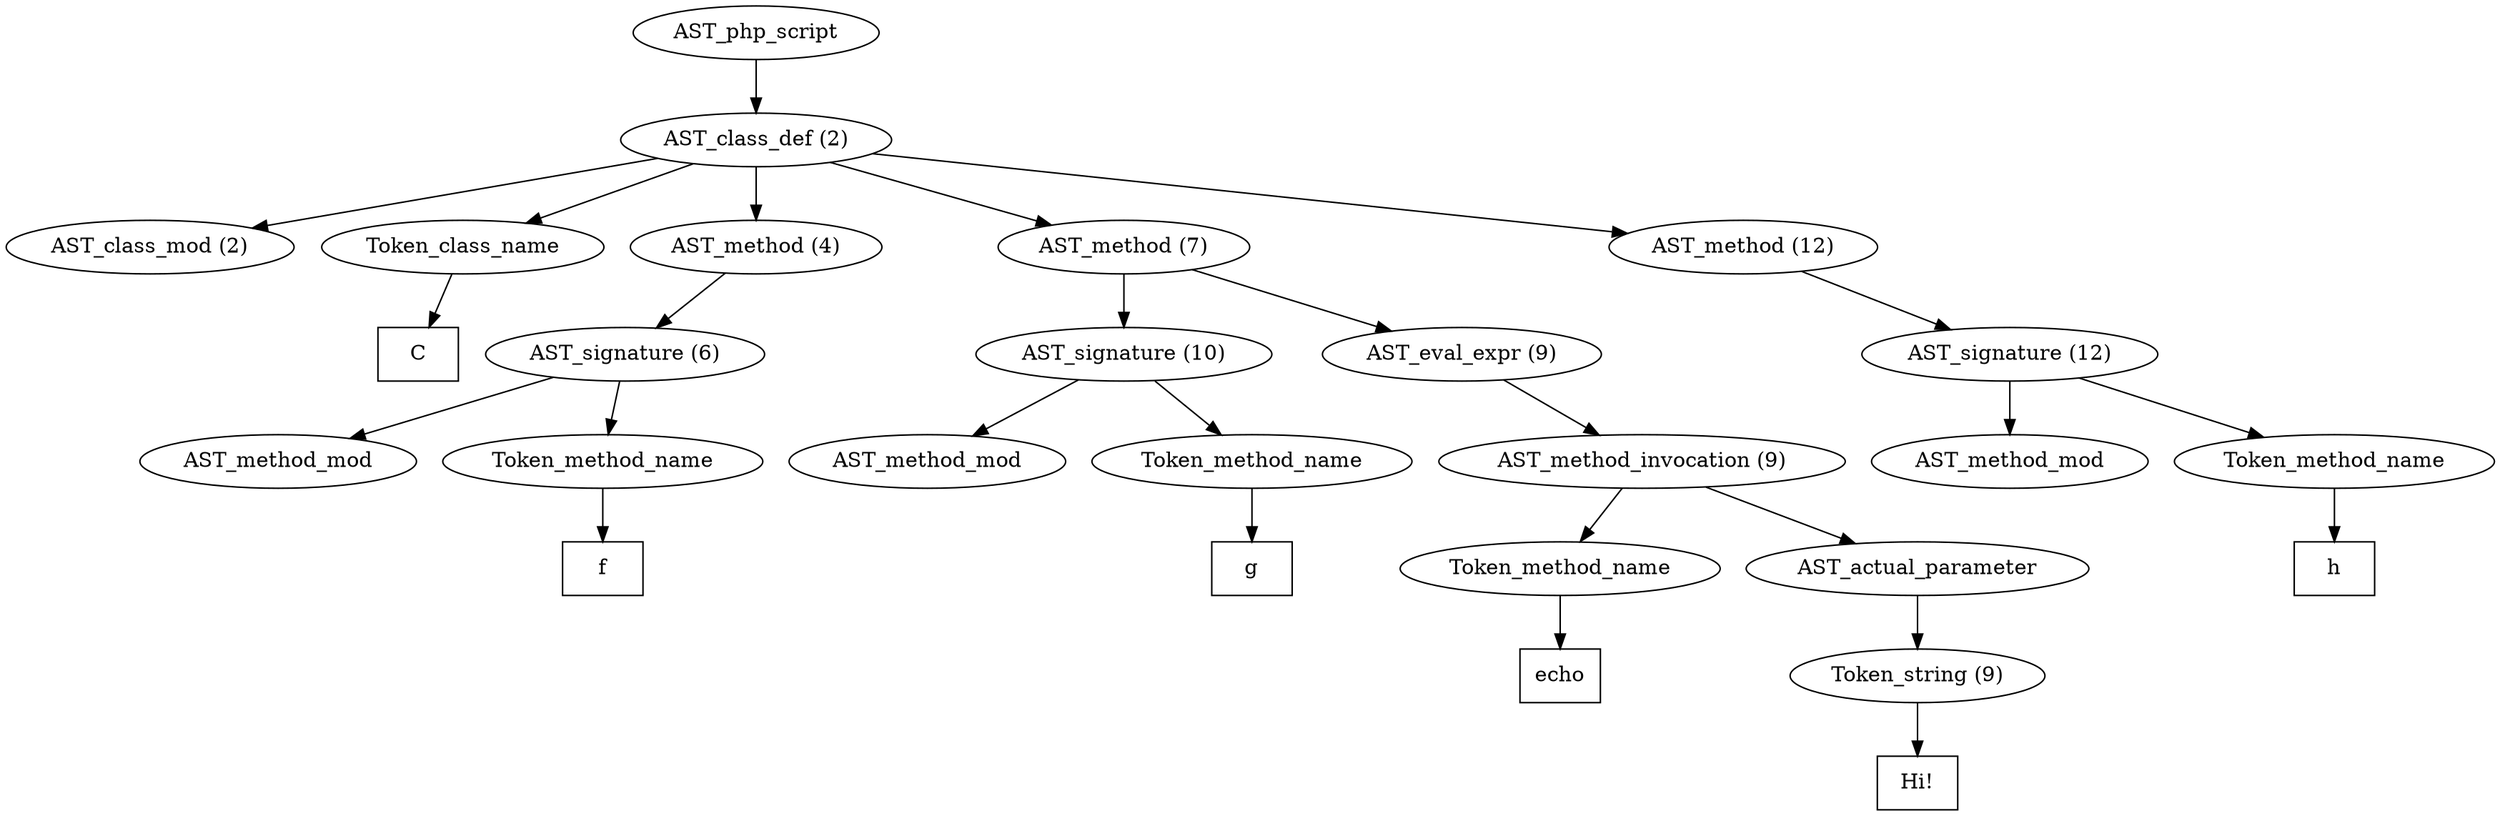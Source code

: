 /*
 * AST in dot format generated by phc -- the PHP compiler
 */

digraph AST {
node_0 [label="AST_php_script"];
node_1 [label="AST_class_def (2)"];
node_2 [label="AST_class_mod (2)"];
node_3 [label="Token_class_name"];
node_4 [label="C", shape=box]
node_3 -> node_4;
node_5 [label="AST_method (4)"];
node_6 [label="AST_signature (6)"];
node_7 [label="AST_method_mod"];
node_8 [label="Token_method_name"];
node_9 [label="f", shape=box]
node_8 -> node_9;
node_6 -> node_8;
node_6 -> node_7;
node_5 -> node_6;
node_10 [label="AST_method (7)"];
node_11 [label="AST_signature (10)"];
node_12 [label="AST_method_mod"];
node_13 [label="Token_method_name"];
node_14 [label="g", shape=box]
node_13 -> node_14;
node_11 -> node_13;
node_11 -> node_12;
node_15 [label="AST_eval_expr (9)"];
node_16 [label="AST_method_invocation (9)"];
node_17 [label="Token_method_name"];
node_18 [label="echo", shape=box]
node_17 -> node_18;
node_19 [label="AST_actual_parameter"];
node_20 [label="Token_string (9)"];
node_21 [label="Hi!", shape=box]
node_20 -> node_21;
node_19 -> node_20;
node_16 -> node_19;
node_16 -> node_17;
node_15 -> node_16;
node_10 -> node_15;
node_10 -> node_11;
node_22 [label="AST_method (12)"];
node_23 [label="AST_signature (12)"];
node_24 [label="AST_method_mod"];
node_25 [label="Token_method_name"];
node_26 [label="h", shape=box]
node_25 -> node_26;
node_23 -> node_25;
node_23 -> node_24;
node_22 -> node_23;
node_1 -> node_22;
node_1 -> node_10;
node_1 -> node_5;
node_1 -> node_3;
node_1 -> node_2;
node_0 -> node_1;
}
